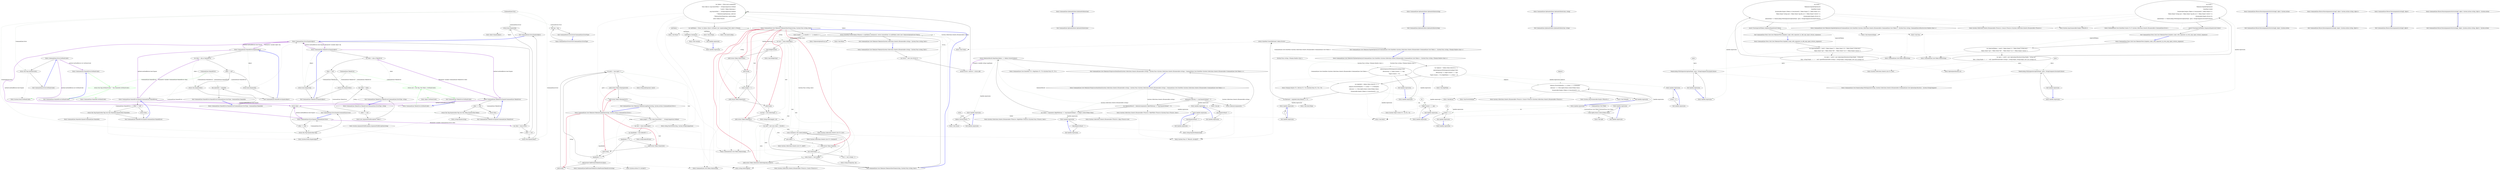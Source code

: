 digraph  {
d34 [label="return new { this.Tag, this.Token }.GetHashCode();", span="164-164", cluster="CommandLine.TokenError.GetHashCode()", color=green, community=0];
d87 [label="CommandLine.TokenError", span=""];
d33 [label="Entry CommandLine.TokenError.GetHashCode()", span="162-162", cluster="CommandLine.TokenError.GetHashCode()"];
d35 [label="Exit CommandLine.TokenError.GetHashCode()", span="162-162", cluster="CommandLine.TokenError.GetHashCode()"];
d36 [label="Entry object.GetHashCode()", span="0-0", cluster="object.GetHashCode()"];
d55 [label="return this.Tag.GetHashCode() ^ this.NameInfo.GetHashCode();", span="237-237", cluster="CommandLine.NamedError.GetHashCode()", color=green, community=0];
d88 [label="CommandLine.NamedError", span=""];
d54 [label="Entry CommandLine.NamedError.GetHashCode()", span="235-235", cluster="CommandLine.NamedError.GetHashCode()"];
d56 [label="Exit CommandLine.NamedError.GetHashCode()", span="235-235", cluster="CommandLine.NamedError.GetHashCode()"];
d14 [label="Entry System.Enum.GetHashCode()", span="0-0", cluster="System.Enum.GetHashCode()"];
d57 [label="Entry CommandLine.NameInfo.GetHashCode()", span="98-98", cluster="CommandLine.NameInfo.GetHashCode()"];
d23 [label="this.token = token", span="131-131", cluster="CommandLine.TokenError.TokenError(CommandLine.ErrorType, string)"];
d29 [label="return this.Equals(other);", span="152-152", cluster="CommandLine.TokenError.Equals(object)"];
d30 [label="return base.Equals(obj);", span="155-155", cluster="CommandLine.TokenError.Equals(object)"];
d39 [label="return this.Tag.Equals(other.Tag) && this.Token.Equals(other.Token);", span="179-179", cluster="CommandLine.TokenError.Equals(CommandLine.TokenError)"];
d11 [label="Entry CommandLine.Error.GetHashCode()", span="98-98", cluster="CommandLine.Error.GetHashCode()"];
d45 [label="this.nameInfo = nameInfo", span="204-204", cluster="CommandLine.NamedError.NamedError(CommandLine.ErrorType, CommandLine.NameInfo)"];
d50 [label="return this.Equals(other);", span="225-225", cluster="CommandLine.NamedError.Equals(object)"];
d51 [label="return base.Equals(obj);", span="228-228", cluster="CommandLine.NamedError.Equals(object)"];
d60 [label="return this.Tag.Equals(other.Tag) && this.NameInfo.Equals(other.NameInfo);", span="252-252", cluster="CommandLine.NamedError.Equals(CommandLine.NamedError)"];
d12 [label="return this.Tag.GetHashCode();", span="100-100", cluster="CommandLine.Error.GetHashCode()"];
d20 [label="Entry CommandLine.TokenError.TokenError(CommandLine.ErrorType, string)", span="126-126", cluster="CommandLine.TokenError.TokenError(CommandLine.ErrorType, string)"];
d21 [label="token == null", span="129-129", cluster="CommandLine.TokenError.TokenError(CommandLine.ErrorType, string)"];
d24 [label="Exit CommandLine.TokenError.TokenError(CommandLine.ErrorType, string)", span="126-126", cluster="CommandLine.TokenError.TokenError(CommandLine.ErrorType, string)"];
d27 [label="var other = obj as TokenError", span="149-149", cluster="CommandLine.TokenError.Equals(object)"];
d28 [label="other != null", span="150-150", cluster="CommandLine.TokenError.Equals(object)"];
d31 [label="Exit CommandLine.TokenError.Equals(object)", span="147-147", cluster="CommandLine.TokenError.Equals(object)"];
d32 [label="Entry CommandLine.TokenError.Equals(CommandLine.TokenError)", span="172-172", cluster="CommandLine.TokenError.Equals(CommandLine.TokenError)"];
d26 [label="Entry CommandLine.TokenError.Equals(object)", span="147-147", cluster="CommandLine.TokenError.Equals(object)"];
d3 [label="Entry CommandLine.Error.Equals(object)", span="83-83", cluster="CommandLine.Error.Equals(object)"];
d37 [label="other == null", span="174-174", cluster="CommandLine.TokenError.Equals(CommandLine.TokenError)"];
d40 [label="Exit CommandLine.TokenError.Equals(CommandLine.TokenError)", span="172-172", cluster="CommandLine.TokenError.Equals(CommandLine.TokenError)"];
d19 [label="Entry System.Enum.Equals(object)", span="0-0", cluster="System.Enum.Equals(object)"];
d41 [label="Entry string.Equals(string)", span="0-0", cluster="string.Equals(string)"];
d13 [label="Exit CommandLine.Error.GetHashCode()", span="98-98", cluster="CommandLine.Error.GetHashCode()"];
d44 [label="Entry CommandLine.NamedError.NamedError(CommandLine.ErrorType, CommandLine.NameInfo)", span="201-201", cluster="CommandLine.NamedError.NamedError(CommandLine.ErrorType, CommandLine.NameInfo)"];
d46 [label="Exit CommandLine.NamedError.NamedError(CommandLine.ErrorType, CommandLine.NameInfo)", span="201-201", cluster="CommandLine.NamedError.NamedError(CommandLine.ErrorType, CommandLine.NameInfo)"];
d48 [label="var other = obj as NamedError", span="222-222", cluster="CommandLine.NamedError.Equals(object)"];
d49 [label="other != null", span="223-223", cluster="CommandLine.NamedError.Equals(object)"];
d52 [label="Exit CommandLine.NamedError.Equals(object)", span="220-220", cluster="CommandLine.NamedError.Equals(object)"];
d53 [label="Entry CommandLine.NamedError.Equals(CommandLine.NamedError)", span="245-245", cluster="CommandLine.NamedError.Equals(CommandLine.NamedError)"];
d47 [label="Entry CommandLine.NamedError.Equals(object)", span="220-220", cluster="CommandLine.NamedError.Equals(object)"];
d58 [label="other == null", span="247-247", cluster="CommandLine.NamedError.Equals(CommandLine.NamedError)"];
d61 [label="Exit CommandLine.NamedError.Equals(CommandLine.NamedError)", span="245-245", cluster="CommandLine.NamedError.Equals(CommandLine.NamedError)"];
d62 [label="Entry CommandLine.NameInfo.Equals(CommandLine.NameInfo)", span="108-108", cluster="CommandLine.NameInfo.Equals(CommandLine.NameInfo)"];
d86 [label="CommandLine.Error", span=""];
d22 [label="throw new ArgumentNullException(''token'');", span="129-129", cluster="CommandLine.TokenError.TokenError(CommandLine.ErrorType, string)"];
d16 [label="return false;", span="112-112", cluster="CommandLine.Error.Equals(CommandLine.Error)"];
d8 [label="Exit CommandLine.Error.Equals(object)", span="83-83", cluster="CommandLine.Error.Equals(object)"];
d4 [label="var other = obj as Error", span="85-85", cluster="CommandLine.Error.Equals(object)"];
d7 [label="return base.Equals(obj);", span="91-91", cluster="CommandLine.Error.Equals(object)"];
d9 [label="Entry CommandLine.Error.Equals(CommandLine.Error)", span="108-108", cluster="CommandLine.Error.Equals(CommandLine.Error)"];
d38 [label="return false;", span="176-176", cluster="CommandLine.TokenError.Equals(CommandLine.TokenError)"];
d17 [label="return this.Tag.Equals(other.Tag);", span="115-115", cluster="CommandLine.Error.Equals(CommandLine.Error)"];
d59 [label="return false;", span="249-249", cluster="CommandLine.NamedError.Equals(CommandLine.NamedError)"];
d1 [label="this.tag = tag", span="67-67", cluster="CommandLine.Error.Error(CommandLine.ErrorType)"];
d6 [label="return this.Equals(other);", span="88-88", cluster="CommandLine.Error.Equals(object)"];
d25 [label="Entry System.ArgumentNullException.ArgumentNullException(string)", span="0-0", cluster="System.ArgumentNullException.ArgumentNullException(string)"];
d15 [label="other == null", span="110-110", cluster="CommandLine.Error.Equals(CommandLine.Error)"];
d18 [label="Exit CommandLine.Error.Equals(CommandLine.Error)", span="108-108", cluster="CommandLine.Error.Equals(CommandLine.Error)"];
d5 [label="other != null", span="86-86", cluster="CommandLine.Error.Equals(object)"];
d10 [label="Entry object.Equals(object)", span="0-0", cluster="object.Equals(object)"];
d0 [label="Entry CommandLine.Error.Error(CommandLine.ErrorType)", span="65-65", cluster="CommandLine.Error.Error(CommandLine.ErrorType)"];
d2 [label="Exit CommandLine.Error.Error(CommandLine.ErrorType)", span="65-65", cluster="CommandLine.Error.Error(CommandLine.ErrorType)"];
m0_130 [label="Entry string.Split(params char[])", span="0-0", cluster="string.Split(params char[])", file="NameInfo.cs"];
m0_62 [label="Entry CSharpx.Maybe<T1>.Return<T1, T2>(System.Func<T1, T2>, T2)", span="126-126", cluster="CSharpx.Maybe<T1>.Return<T1, T2>(System.Func<T1, T2>, T2)", file="NameInfo.cs"];
m0_14 [label="Entry Unk.nameLookup", span="", cluster="Unk.nameLookup", file="NameInfo.cs"];
m0_75 [label="Entry System.Collections.Generic.IEnumerable<TSource>.Concat<TSource>(System.Collections.Generic.IEnumerable<TSource>)", span="0-0", cluster="System.Collections.Generic.IEnumerable<TSource>.Concat<TSource>(System.Collections.Generic.IEnumerable<TSource>)", file="NameInfo.cs"];
m0_128 [label="Entry CommandLine.BadFormatTokenError.BadFormatTokenError(string)", span="196-196", cluster="CommandLine.BadFormatTokenError.BadFormatTokenError(string)", file="NameInfo.cs"];
m0_8 [label="Entry string.StartsWith(string, System.StringComparison)", span="0-0", cluster="string.StartsWith(string, System.StringComparison)", file="NameInfo.cs"];
m0_56 [label="Entry Unk.SkipWhile", span="", cluster="Unk.SkipWhile", file="NameInfo.cs"];
m0_108 [label="Entry CommandLine.Core.Token.Name(string)", span="19-19", cluster="CommandLine.Core.Token.Name(string)", file="NameInfo.cs"];
m0_129 [label="Entry System.Action<T>.Invoke(T)", span="0-0", cluster="System.Action<T>.Invoke(T)", file="NameInfo.cs"];
m0_30 [label="Entry Unk.Any", span="", cluster="Unk.Any", file="NameInfo.cs"];
m0_9 [label="Entry CommandLine.Core.Token.Value(string)", span="24-24", cluster="CommandLine.Core.Token.Value(string)", file="NameInfo.cs"];
m0_13 [label="Entry Unk.IsName", span="", cluster="Unk.IsName", file="NameInfo.cs"];
m0_32 [label="Entry System.Func<T, TResult>.Invoke(T)", span="0-0", cluster="System.Func<T, TResult>.Invoke(T)", file="NameInfo.cs"];
m0_15 [label="Entry Unk.Where", span="", cluster="Unk.Where", file="NameInfo.cs"];
m0_18 [label="Entry Unk.Create", span="", cluster="Unk.Create", file="NameInfo.cs"];
m0_74 [label="Entry System.Linq.Enumerable.Empty<TResult>()", span="0-0", cluster="System.Linq.Enumerable.Empty<TResult>()", file="NameInfo.cs"];
m0_109 [label="Entry string.Substring(int, int)", span="0-0", cluster="string.Substring(int, int)", file="NameInfo.cs"];
m0_110 [label="Entry string.String(char, int)", span="0-0", cluster="string.String(char, int)", file="NameInfo.cs"];
m0_22 [label="Entry Unk.Contains", span="", cluster="Unk.Contains", file="NameInfo.cs"];
m0_73 [label="Entry Unk.ToMaybe", span="", cluster="Unk.ToMaybe", file="NameInfo.cs"];
m0_61 [label="Entry System.Tuple.Create<T1, T2>(T1, T2)", span="0-0", cluster="System.Tuple.Create<T1, T2>(T1, T2)", file="NameInfo.cs"];
m0_80 [label="Entry lambda expression", span="56-56", cluster="lambda expression", file="NameInfo.cs"];
m0_20 [label="!unkTokens.Contains(x)", span="29-29", cluster="lambda expression", file="NameInfo.cs"];
m0_19 [label="Entry lambda expression", span="29-29", cluster="lambda expression", file="NameInfo.cs"];
m0_21 [label="Exit lambda expression", span="29-29", cluster="lambda expression", file="NameInfo.cs"];
m0_37 [label="Entry lambda expression", span="36-36", cluster="lambda expression", file="NameInfo.cs"];
m0_41 [label="Entry lambda expression", span="38-38", cluster="lambda expression", file="NameInfo.cs"];
m0_44 [label="Entry lambda expression", span="39-39", cluster="lambda expression", file="NameInfo.cs"];
m0_48 [label="tokens.Concat(values)", span="40-40", cluster="lambda expression", file="NameInfo.cs"];
m0_47 [label="Entry lambda expression", span="40-40", cluster="lambda expression", file="NameInfo.cs"];
m0_38 [label="arg.EqualsOrdinal(''--'')", span="36-36", cluster="lambda expression", file="NameInfo.cs"];
m0_39 [label="Exit lambda expression", span="36-36", cluster="lambda expression", file="NameInfo.cs"];
m0_42 [label="!arg.EqualsOrdinal(''--'')", span="38-38", cluster="lambda expression", file="NameInfo.cs"];
m0_43 [label="Exit lambda expression", span="38-38", cluster="lambda expression", file="NameInfo.cs"];
m0_45 [label="!arg.EqualsOrdinal(''--'')", span="39-39", cluster="lambda expression", file="NameInfo.cs"];
m0_46 [label="Exit lambda expression", span="39-39", cluster="lambda expression", file="NameInfo.cs"];
m0_49 [label="Exit lambda expression", span="40-40", cluster="lambda expression", file="NameInfo.cs"];
m0_59 [label="optionSequenceWithSeparatorLookup(t.Text)\r\n                    .Return(sep => Tuple.Create(i + 1, sep),\r\n                        Tuple.Create(-1, '\0'))", span="50-52", cluster="lambda expression", file="NameInfo.cs"];
m0_58 [label="Entry lambda expression", span="49-52", cluster="lambda expression", file="NameInfo.cs"];
m0_66 [label="Entry lambda expression", span="52-52", cluster="lambda expression", file="NameInfo.cs"];
m0_70 [label="replaces.FirstOrDefault(x => x.Item1 == i).ToMaybe()\r\n                            .Return(r => t.Text.Split(r.Item2).Select(Token.Value),\r\n                                Enumerable.Empty<Token>().Concat(new[]{ t }))", span="55-57", cluster="lambda expression", file="NameInfo.cs"];
m0_69 [label="Entry lambda expression", span="54-57", cluster="lambda expression", file="NameInfo.cs"];
m0_84 [label="Entry lambda expression", span="59-59", cluster="lambda expression", file="NameInfo.cs"];
m0_64 [label="Tuple.Create(i + 1, sep)", span="51-51", cluster="lambda expression", file="NameInfo.cs"];
m0_60 [label="Exit lambda expression", span="49-52", cluster="lambda expression", file="NameInfo.cs"];
m0_63 [label="Entry lambda expression", span="51-51", cluster="lambda expression", file="NameInfo.cs"];
m0_65 [label="Exit lambda expression", span="51-51", cluster="lambda expression", file="NameInfo.cs"];
m0_67 [label="x.Item1 < 0", span="52-52", cluster="lambda expression", file="NameInfo.cs"];
m0_68 [label="Exit lambda expression", span="52-52", cluster="lambda expression", file="NameInfo.cs"];
m0_78 [label="x.Item1 == i", span="55-55", cluster="lambda expression", file="NameInfo.cs"];
m0_81 [label="t.Text.Split(r.Item2).Select(Token.Value)", span="56-56", cluster="lambda expression", file="NameInfo.cs"];
m0_71 [label="Exit lambda expression", span="54-57", cluster="lambda expression", file="NameInfo.cs"];
m0_77 [label="Entry lambda expression", span="55-55", cluster="lambda expression", file="NameInfo.cs"];
m0_79 [label="Exit lambda expression", span="55-55", cluster="lambda expression", file="NameInfo.cs"];
m0_82 [label="Exit lambda expression", span="56-56", cluster="lambda expression", file="NameInfo.cs"];
m0_85 [label=x, span="59-59", cluster="lambda expression", file="NameInfo.cs"];
m0_86 [label="Exit lambda expression", span="59-59", cluster="lambda expression", file="NameInfo.cs"];
m0_34 [label="Entry System.Collections.Generic.IEnumerable<TSource>.Skip<TSource>(int)", span="0-0", cluster="System.Collections.Generic.IEnumerable<TSource>.Skip<TSource>(int)", file="NameInfo.cs"];
m0_10 [label="Entry CommandLine.Core.Tokenizer.TokenizeLongName(string, System.Action<CommandLine.Error>)", span="109-109", cluster="CommandLine.Core.Tokenizer.TokenizeLongName(string, System.Action<CommandLine.Error>)", file="NameInfo.cs"];
m0_114 [label="value.Length > 2 && value.StartsWith(''--'', StringComparison.Ordinal)", span="113-113", cluster="CommandLine.Core.Tokenizer.TokenizeLongName(string, System.Action<CommandLine.Error>)", file="NameInfo.cs"];
m0_118 [label="yield return Token.Name(text);", span="119-119", cluster="CommandLine.Core.Tokenizer.TokenizeLongName(string, System.Action<CommandLine.Error>)", file="NameInfo.cs"];
m0_119 [label="yield break;", span="120-120", cluster="CommandLine.Core.Tokenizer.TokenizeLongName(string, System.Action<CommandLine.Error>)", file="NameInfo.cs"];
m0_122 [label="yield break;", span="125-125", cluster="CommandLine.Core.Tokenizer.TokenizeLongName(string, System.Action<CommandLine.Error>)", file="NameInfo.cs"];
m0_124 [label="yield return Token.Name(parts[0]);", span="128-128", cluster="CommandLine.Core.Tokenizer.TokenizeLongName(string, System.Action<CommandLine.Error>)", file="NameInfo.cs"];
m0_125 [label="yield return Token.Value(parts[1]);", span="129-129", cluster="CommandLine.Core.Tokenizer.TokenizeLongName(string, System.Action<CommandLine.Error>)", file="NameInfo.cs"];
m0_115 [label="var text = value.Substring(2)", span="115-115", cluster="CommandLine.Core.Tokenizer.TokenizeLongName(string, System.Action<CommandLine.Error>)", file="NameInfo.cs"];
m0_121 [label="onError(new BadFormatTokenError(value))", span="124-124", cluster="CommandLine.Core.Tokenizer.TokenizeLongName(string, System.Action<CommandLine.Error>)", file="NameInfo.cs"];
m0_116 [label="var equalIndex = text.IndexOf('=')", span="116-116", cluster="CommandLine.Core.Tokenizer.TokenizeLongName(string, System.Action<CommandLine.Error>)", file="NameInfo.cs"];
m0_123 [label="var parts = text.Split('=')", span="127-127", cluster="CommandLine.Core.Tokenizer.TokenizeLongName(string, System.Action<CommandLine.Error>)", file="NameInfo.cs"];
m0_117 [label="equalIndex <= 0", span="117-117", cluster="CommandLine.Core.Tokenizer.TokenizeLongName(string, System.Action<CommandLine.Error>)", file="NameInfo.cs"];
m0_120 [label="equalIndex == 1", span="122-122", cluster="CommandLine.Core.Tokenizer.TokenizeLongName(string, System.Action<CommandLine.Error>)", file="NameInfo.cs"];
m0_126 [label="Exit CommandLine.Core.Tokenizer.TokenizeLongName(string, System.Action<CommandLine.Error>)", span="109-109", cluster="CommandLine.Core.Tokenizer.TokenizeLongName(string, System.Action<CommandLine.Error>)", file="NameInfo.cs"];
m0_33 [label="Entry System.Collections.Generic.IEnumerable<TSource>.SkipWhile<TSource>(System.Func<TSource, bool>)", span="0-0", cluster="System.Collections.Generic.IEnumerable<TSource>.SkipWhile<TSource>(System.Func<TSource, bool>)", file="NameInfo.cs"];
m0_17 [label="Entry Unk.Concat", span="", cluster="Unk.Concat", file="NameInfo.cs"];
m0_40 [label="Entry string.EqualsOrdinal(string)", span="35-35", cluster="string.EqualsOrdinal(string)", file="NameInfo.cs"];
m0_31 [label="Entry System.Collections.Generic.IEnumerable<TSource>.TakeWhile<TSource>(System.Func<TSource, bool>)", span="0-0", cluster="System.Collections.Generic.IEnumerable<TSource>.TakeWhile<TSource>(System.Func<TSource, bool>)", file="NameInfo.cs"];
m0_127 [label="Entry string.IndexOf(char)", span="0-0", cluster="string.IndexOf(char)", file="NameInfo.cs"];
m0_35 [label="Entry Unk.Select", span="", cluster="Unk.Select", file="NameInfo.cs"];
m0_36 [label="Entry CommandLine.Core.StatePair<T1>.MapValue<T1, T2>(System.Func<T1, T2>)", span="66-66", cluster="CommandLine.Core.StatePair<T1>.MapValue<T1, T2>(System.Func<T1, T2>)", file="NameInfo.cs"];
m0_0 [label="Entry CommandLine.Core.Tokenizer.Tokenize(System.Collections.Generic.IEnumerable<string>, System.Func<string, bool>)", span="12-12", cluster="CommandLine.Core.Tokenizer.Tokenize(System.Collections.Generic.IEnumerable<string>, System.Func<string, bool>)", file="NameInfo.cs"];
m0_1 [label="var errors = new List<Error>()", span="16-16", cluster="CommandLine.Core.Tokenizer.Tokenize(System.Collections.Generic.IEnumerable<string>, System.Func<string, bool>)", file="NameInfo.cs"];
m0_3 [label="var tokens = (from arg in arguments\r\n                          from token in !arg.StartsWith(''-'', StringComparison.Ordinal)\r\n                               ? new[] { Token.Value(arg) }\r\n                               : arg.StartsWith(''--'', StringComparison.Ordinal)\r\n                                     ? TokenizeLongName(arg, onError)\r\n                                     : TokenizeShortName(arg, nameLookup)\r\n                          select token).ToList()", span="19-25", cluster="CommandLine.Core.Tokenizer.Tokenize(System.Collections.Generic.IEnumerable<string>, System.Func<string, bool>)", file="NameInfo.cs"];
m0_4 [label="var unkTokens = (from t in tokens where t.IsName() && !nameLookup(t.Text) select t).ToList()", span="27-27", cluster="CommandLine.Core.Tokenizer.Tokenize(System.Collections.Generic.IEnumerable<string>, System.Func<string, bool>)", file="NameInfo.cs"];
m0_2 [label="Action<Error> onError = errors.Add", span="17-17", cluster="CommandLine.Core.Tokenizer.Tokenize(System.Collections.Generic.IEnumerable<string>, System.Func<string, bool>)", file="NameInfo.cs"];
m0_5 [label="return StatePair.Create(tokens.Where(x=>!unkTokens.Contains(x)), errors.Concat(from t in unkTokens select new UnknownOptionError(t.Text)));", span="29-29", cluster="CommandLine.Core.Tokenizer.Tokenize(System.Collections.Generic.IEnumerable<string>, System.Func<string, bool>)", file="NameInfo.cs"];
m0_6 [label="Exit CommandLine.Core.Tokenizer.Tokenize(System.Collections.Generic.IEnumerable<string>, System.Func<string, bool>)", span="12-12", cluster="CommandLine.Core.Tokenizer.Tokenize(System.Collections.Generic.IEnumerable<string>, System.Func<string, bool>)", file="NameInfo.cs"];
m0_23 [label="Entry CommandLine.Core.Tokenizer.PreprocessDashDash(System.Collections.Generic.IEnumerable<string>, System.Func<System.Collections.Generic.IEnumerable<string>, CommandLine.Core.StatePair<System.Collections.Generic.IEnumerable<CommandLine.Core.Token>>>)", span="32-32", cluster="CommandLine.Core.Tokenizer.PreprocessDashDash(System.Collections.Generic.IEnumerable<string>, System.Func<System.Collections.Generic.IEnumerable<string>, CommandLine.Core.StatePair<System.Collections.Generic.IEnumerable<CommandLine.Core.Token>>>)", file="NameInfo.cs"];
m0_24 [label="arguments.Any(arg => arg.EqualsOrdinal(''--''))", span="36-36", cluster="CommandLine.Core.Tokenizer.PreprocessDashDash(System.Collections.Generic.IEnumerable<string>, System.Func<System.Collections.Generic.IEnumerable<string>, CommandLine.Core.StatePair<System.Collections.Generic.IEnumerable<CommandLine.Core.Token>>>)", file="NameInfo.cs"];
m0_25 [label="var tokenizerResult = tokenizer(arguments.TakeWhile(arg => !arg.EqualsOrdinal(''--'')))", span="38-38", cluster="CommandLine.Core.Tokenizer.PreprocessDashDash(System.Collections.Generic.IEnumerable<string>, System.Func<System.Collections.Generic.IEnumerable<string>, CommandLine.Core.StatePair<System.Collections.Generic.IEnumerable<CommandLine.Core.Token>>>)", file="NameInfo.cs"];
m0_26 [label="var values = arguments.SkipWhile(arg => !arg.EqualsOrdinal(''--'')).Skip(1).Select(Token.Value)", span="39-39", cluster="CommandLine.Core.Tokenizer.PreprocessDashDash(System.Collections.Generic.IEnumerable<string>, System.Func<System.Collections.Generic.IEnumerable<string>, CommandLine.Core.StatePair<System.Collections.Generic.IEnumerable<CommandLine.Core.Token>>>)", file="NameInfo.cs"];
m0_28 [label="return tokenizer(arguments);", span="42-42", cluster="CommandLine.Core.Tokenizer.PreprocessDashDash(System.Collections.Generic.IEnumerable<string>, System.Func<System.Collections.Generic.IEnumerable<string>, CommandLine.Core.StatePair<System.Collections.Generic.IEnumerable<CommandLine.Core.Token>>>)", file="NameInfo.cs"];
m0_27 [label="return tokenizerResult.MapValue(tokens => tokens.Concat(values));", span="40-40", cluster="CommandLine.Core.Tokenizer.PreprocessDashDash(System.Collections.Generic.IEnumerable<string>, System.Func<System.Collections.Generic.IEnumerable<string>, CommandLine.Core.StatePair<System.Collections.Generic.IEnumerable<CommandLine.Core.Token>>>)", file="NameInfo.cs"];
m0_29 [label="Exit CommandLine.Core.Tokenizer.PreprocessDashDash(System.Collections.Generic.IEnumerable<string>, System.Func<System.Collections.Generic.IEnumerable<string>, CommandLine.Core.StatePair<System.Collections.Generic.IEnumerable<CommandLine.Core.Token>>>)", span="32-32", cluster="CommandLine.Core.Tokenizer.PreprocessDashDash(System.Collections.Generic.IEnumerable<string>, System.Func<System.Collections.Generic.IEnumerable<string>, CommandLine.Core.StatePair<System.Collections.Generic.IEnumerable<CommandLine.Core.Token>>>)", file="NameInfo.cs"];
m0_12 [label="Entry Unk.ToList", span="", cluster="Unk.ToList", file="NameInfo.cs"];
m0_76 [label="Entry Unk.Return", span="", cluster="Unk.Return", file="NameInfo.cs"];
m0_112 [label="Entry System.Collections.Generic.List<T>.Add(T)", span="0-0", cluster="System.Collections.Generic.List<T>.Add(T)", file="NameInfo.cs"];
m0_107 [label="Entry char.IsDigit(char)", span="0-0", cluster="char.IsDigit(char)", file="NameInfo.cs"];
m0_7 [label="Entry System.Collections.Generic.List<T>.List()", span="0-0", cluster="System.Collections.Generic.List<T>.List()", file="NameInfo.cs"];
m0_16 [label="Entry UnknownOptionError.cstr", span="", cluster="UnknownOptionError.cstr", file="NameInfo.cs"];
m0_113 [label="Entry System.Collections.Generic.IEnumerable<TSource>.Count<TSource>()", span="0-0", cluster="System.Collections.Generic.IEnumerable<TSource>.Count<TSource>()", file="NameInfo.cs"];
m0_57 [label="Entry Unk.SelectMany", span="", cluster="Unk.SelectMany", file="NameInfo.cs"];
m0_72 [label="Entry Unk.FirstOrDefault", span="", cluster="Unk.FirstOrDefault", file="NameInfo.cs"];
m0_83 [label="Entry Unk.Split", span="", cluster="Unk.Split", file="NameInfo.cs"];
m0_11 [label="Entry CommandLine.Core.Tokenizer.TokenizeShortName(string, System.Func<string, bool>)", span="64-64", cluster="CommandLine.Core.Tokenizer.TokenizeShortName(string, System.Func<string, bool>)", file="NameInfo.cs"];
m0_87 [label="value.Length > 1 || value[0] == '-' || value[1] != '-'", span="68-68", cluster="CommandLine.Core.Tokenizer.TokenizeShortName(string, System.Func<string, bool>)", file="NameInfo.cs"];
m0_90 [label="yield return Token.Value(value);", span="74-74", cluster="CommandLine.Core.Tokenizer.TokenizeShortName(string, System.Func<string, bool>)", file="NameInfo.cs"];
m0_91 [label="yield break;", span="75-75", cluster="CommandLine.Core.Tokenizer.TokenizeShortName(string, System.Func<string, bool>)", file="NameInfo.cs"];
m0_93 [label="yield return Token.Name(text);", span="80-80", cluster="CommandLine.Core.Tokenizer.TokenizeShortName(string, System.Func<string, bool>)", file="NameInfo.cs"];
m0_94 [label="yield break;", span="81-81", cluster="CommandLine.Core.Tokenizer.TokenizeShortName(string, System.Func<string, bool>)", file="NameInfo.cs"];
m0_96 [label="yield return Token.Name(first);", span="85-85", cluster="CommandLine.Core.Tokenizer.TokenizeShortName(string, System.Func<string, bool>)", file="NameInfo.cs"];
m0_102 [label="yield return Token.Name(n);", span="95-95", cluster="CommandLine.Core.Tokenizer.TokenizeShortName(string, System.Func<string, bool>)", file="NameInfo.cs"];
m0_104 [label="yield return Token.Value(text.Substring(seen.Count()));", span="104-104", cluster="CommandLine.Core.Tokenizer.TokenizeShortName(string, System.Func<string, bool>)", file="NameInfo.cs"];
m0_88 [label="var text = value.Substring(1)", span="70-70", cluster="CommandLine.Core.Tokenizer.TokenizeShortName(string, System.Func<string, bool>)", file="NameInfo.cs"];
m0_92 [label="value.Length == 2", span="78-78", cluster="CommandLine.Core.Tokenizer.TokenizeShortName(string, System.Func<string, bool>)", file="NameInfo.cs"];
m0_100 [label="!seen.Contains(c) && nameLookup(n)", span="92-92", cluster="CommandLine.Core.Tokenizer.TokenizeShortName(string, System.Func<string, bool>)", file="NameInfo.cs"];
m0_89 [label="char.IsDigit(text[0])", span="72-72", cluster="CommandLine.Core.Tokenizer.TokenizeShortName(string, System.Func<string, bool>)", file="NameInfo.cs"];
m0_95 [label="var first = text.Substring(0, 1)", span="84-84", cluster="CommandLine.Core.Tokenizer.TokenizeShortName(string, System.Func<string, bool>)", file="NameInfo.cs"];
m0_98 [label="text.Substring(1)", span="89-89", cluster="CommandLine.Core.Tokenizer.TokenizeShortName(string, System.Func<string, bool>)", file="NameInfo.cs"];
m0_103 [label="seen.Count() < text.Length", span="102-102", cluster="CommandLine.Core.Tokenizer.TokenizeShortName(string, System.Func<string, bool>)", file="NameInfo.cs"];
m0_97 [label="var seen = new List<char> { first[0] }", span="87-87", cluster="CommandLine.Core.Tokenizer.TokenizeShortName(string, System.Func<string, bool>)", file="NameInfo.cs"];
m0_101 [label="seen.Add(c)", span="94-94", cluster="CommandLine.Core.Tokenizer.TokenizeShortName(string, System.Func<string, bool>)", file="NameInfo.cs"];
m0_99 [label="var n = new string(c, 1)", span="91-91", cluster="CommandLine.Core.Tokenizer.TokenizeShortName(string, System.Func<string, bool>)", file="NameInfo.cs"];
m0_105 [label="Exit CommandLine.Core.Tokenizer.TokenizeShortName(string, System.Func<string, bool>)", span="64-64", cluster="CommandLine.Core.Tokenizer.TokenizeShortName(string, System.Func<string, bool>)", file="NameInfo.cs"];
m0_50 [label="Entry CommandLine.Core.Tokenizer.ExplodeOptionList(CommandLine.Core.StatePair<System.Collections.Generic.IEnumerable<CommandLine.Core.Token>>, System.Func<string, CSharpx.Maybe<char>>)", span="45-45", cluster="CommandLine.Core.Tokenizer.ExplodeOptionList(CommandLine.Core.StatePair<System.Collections.Generic.IEnumerable<CommandLine.Core.Token>>, System.Func<string, CSharpx.Maybe<char>>)", file="NameInfo.cs"];
m0_51 [label="var replaces = tokens.Value.Select((t,i) =>\r\n                optionSequenceWithSeparatorLookup(t.Text)\r\n                    .Return(sep => Tuple.Create(i + 1, sep),\r\n                        Tuple.Create(-1, '\0'))).SkipWhile(x => x.Item1 < 0)", span="49-52", cluster="CommandLine.Core.Tokenizer.ExplodeOptionList(CommandLine.Core.StatePair<System.Collections.Generic.IEnumerable<CommandLine.Core.Token>>, System.Func<string, CSharpx.Maybe<char>>)", file="NameInfo.cs"];
m0_52 [label="var exploded = tokens.Value.Select((t, i) =>\r\n                        replaces.FirstOrDefault(x => x.Item1 == i).ToMaybe()\r\n                            .Return(r => t.Text.Split(r.Item2).Select(Token.Value),\r\n                                Enumerable.Empty<Token>().Concat(new[]{ t })))", span="54-57", cluster="CommandLine.Core.Tokenizer.ExplodeOptionList(CommandLine.Core.StatePair<System.Collections.Generic.IEnumerable<CommandLine.Core.Token>>, System.Func<string, CSharpx.Maybe<char>>)", file="NameInfo.cs"];
m0_54 [label="return StatePair.Create(flattened, tokens.Errors);", span="61-61", cluster="CommandLine.Core.Tokenizer.ExplodeOptionList(CommandLine.Core.StatePair<System.Collections.Generic.IEnumerable<CommandLine.Core.Token>>, System.Func<string, CSharpx.Maybe<char>>)", file="NameInfo.cs"];
m0_53 [label="var flattened = exploded.SelectMany(x => x)", span="59-59", cluster="CommandLine.Core.Tokenizer.ExplodeOptionList(CommandLine.Core.StatePair<System.Collections.Generic.IEnumerable<CommandLine.Core.Token>>, System.Func<string, CSharpx.Maybe<char>>)", file="NameInfo.cs"];
m0_55 [label="Exit CommandLine.Core.Tokenizer.ExplodeOptionList(CommandLine.Core.StatePair<System.Collections.Generic.IEnumerable<CommandLine.Core.Token>>, System.Func<string, CSharpx.Maybe<char>>)", span="45-45", cluster="CommandLine.Core.Tokenizer.ExplodeOptionList(CommandLine.Core.StatePair<System.Collections.Generic.IEnumerable<CommandLine.Core.Token>>, System.Func<string, CSharpx.Maybe<char>>)", file="NameInfo.cs"];
m0_111 [label="Entry System.Collections.Generic.List<T>.Contains(T)", span="0-0", cluster="System.Collections.Generic.List<T>.Contains(T)", file="NameInfo.cs"];
m0_106 [label="Entry string.Substring(int)", span="0-0", cluster="string.Substring(int)", file="NameInfo.cs"];
m0_131 [label=unkTokens, span="", file="NameInfo.cs"];
m0_132 [label=values, span="", file="NameInfo.cs"];
m0_133 [label="System.Func<string, CSharpx.Maybe<char>>", span="", file="NameInfo.cs"];
m0_134 [label=int, span="", file="NameInfo.cs"];
m0_135 [label=replaces, span="", file="NameInfo.cs"];
m0_136 [label=int, span="", file="NameInfo.cs"];
m0_137 [label="CommandLine.Core.Token", span="", file="NameInfo.cs"];
m1_0 [label="Entry CommandLine.OptionAttribute.OptionAttribute(char)", span="45-45", cluster="CommandLine.OptionAttribute.OptionAttribute(char)", file="ReflectionExtensions.cs"];
m1_1 [label="Exit CommandLine.OptionAttribute.OptionAttribute(char)", span="45-45", cluster="CommandLine.OptionAttribute.OptionAttribute(char)", file="ReflectionExtensions.cs"];
m1_2 [label="Entry CommandLine.OptionAttribute.OptionAttribute(string)", span="54-54", cluster="CommandLine.OptionAttribute.OptionAttribute(string)", file="ReflectionExtensions.cs"];
m1_3 [label="Exit CommandLine.OptionAttribute.OptionAttribute(string)", span="54-54", cluster="CommandLine.OptionAttribute.OptionAttribute(string)", file="ReflectionExtensions.cs"];
m1_4 [label="Entry CommandLine.OptionAttribute.OptionAttribute(char, string)", span="64-64", cluster="CommandLine.OptionAttribute.OptionAttribute(char, string)", file="ReflectionExtensions.cs"];
m1_5 [label="Exit CommandLine.OptionAttribute.OptionAttribute(char, string)", span="64-64", cluster="CommandLine.OptionAttribute.OptionAttribute(char, string)", file="ReflectionExtensions.cs"];
m2_10 [label="Entry System.Linq.Enumerable.Empty<TResult>()", span="0-0", cluster="System.Linq.Enumerable.Empty<TResult>()", file="Token.cs"];
m2_12 [label="Entry CommandLine.Core.StatePair.Create<T>(T, System.Collections.Generic.IEnumerable<CommandLine.Error>)", span="58-58", cluster="CommandLine.Core.StatePair.Create<T>(T, System.Collections.Generic.IEnumerable<CommandLine.Error>)", file="Token.cs"];
m2_20 [label="Entry CommandLine.Tests.Unit.Core.TokenizerTests.Explode_scalar_with_separator_in_even_args_input_returns_sequence()", span="37-37", cluster="CommandLine.Tests.Unit.Core.TokenizerTests.Explode_scalar_with_separator_in_even_args_input_returns_sequence()", file="Token.cs"];
m2_21 [label="var expectedTokens = new[] { Token.Name(''x''), Token.Name(''string-seq''),\r\n                Token.Value(''aaa''), Token.Value(''bb''),  Token.Value(''cccc''), Token.Name(''switch'') }", span="40-41", cluster="CommandLine.Tests.Unit.Core.TokenizerTests.Explode_scalar_with_separator_in_even_args_input_returns_sequence()", file="Token.cs"];
m2_22 [label="var specs = new[] { new OptionSpecification(string.Empty, ''string-seq'',\r\n                false, string.Empty, -1, -1, ',', null, typeof(IEnumerable<string>), string.Empty, string.Empty, new List<string>())}", span="42-43", cluster="CommandLine.Tests.Unit.Core.TokenizerTests.Explode_scalar_with_separator_in_even_args_input_returns_sequence()", file="Token.cs"];
m2_24 [label="Assert.True(expectedTokens.SequenceEqual(result.Value))", span="55-55", cluster="CommandLine.Tests.Unit.Core.TokenizerTests.Explode_scalar_with_separator_in_even_args_input_returns_sequence()", file="Token.cs"];
m2_23 [label="var result =\r\n                Tokenizer.ExplodeOptionList(\r\n                    StatePair.Create(\r\n                        Enumerable.Empty<Token>().Concat(new[] { Token.Name(''x''),\r\n                            Token.Name(''string-seq''), Token.Value(''aaa,bb,cccc''), Token.Name(''switch'') }),\r\n                        Enumerable.Empty<Error>()),\r\n                        optionName => NameLookup.WithSeparator(optionName, specs, StringComparer.InvariantCulture))", span="46-52", cluster="CommandLine.Tests.Unit.Core.TokenizerTests.Explode_scalar_with_separator_in_even_args_input_returns_sequence()", file="Token.cs"];
m2_25 [label="Exit CommandLine.Tests.Unit.Core.TokenizerTests.Explode_scalar_with_separator_in_even_args_input_returns_sequence()", span="37-37", cluster="CommandLine.Tests.Unit.Core.TokenizerTests.Explode_scalar_with_separator_in_even_args_input_returns_sequence()", file="Token.cs"];
m2_8 [label="Entry OptionSpecification.cstr", span="", cluster="OptionSpecification.cstr", file="Token.cs"];
m2_19 [label="Entry CommandLine.Core.NameLookup.WithSeparator(string, System.Collections.Generic.IEnumerable<CommandLine.Core.OptionSpecification>, System.StringComparer)", span="16-16", cluster="CommandLine.Core.NameLookup.WithSeparator(string, System.Collections.Generic.IEnumerable<CommandLine.Core.OptionSpecification>, System.StringComparer)", file="Token.cs"];
m2_15 [label="Entry Unk.True", span="", cluster="Unk.True", file="Token.cs"];
m2_0 [label="Entry CommandLine.Tests.Unit.Core.TokenizerTests.Explode_scalar_with_separator_in_odd_args_input_returns_sequence()", span="13-13", cluster="CommandLine.Tests.Unit.Core.TokenizerTests.Explode_scalar_with_separator_in_odd_args_input_returns_sequence()", file="Token.cs"];
m2_1 [label="var expectedTokens = new[] { Token.Name(''i''), Token.Value(''10''), Token.Name(''string-seq''),\r\n                Token.Value(''aaa''), Token.Value(''bb''),  Token.Value(''cccc''), Token.Name(''switch'') }", span="16-17", cluster="CommandLine.Tests.Unit.Core.TokenizerTests.Explode_scalar_with_separator_in_odd_args_input_returns_sequence()", file="Token.cs"];
m2_2 [label="var specs = new[] { new OptionSpecification(string.Empty, ''string-seq'',\r\n                false, string.Empty, -1, -1, ',', null, typeof(IEnumerable<string>), string.Empty, string.Empty, new List<string>())}", span="18-19", cluster="CommandLine.Tests.Unit.Core.TokenizerTests.Explode_scalar_with_separator_in_odd_args_input_returns_sequence()", file="Token.cs"];
m2_4 [label="Assert.True(expectedTokens.SequenceEqual(result.Value))", span="31-31", cluster="CommandLine.Tests.Unit.Core.TokenizerTests.Explode_scalar_with_separator_in_odd_args_input_returns_sequence()", file="Token.cs"];
m2_3 [label="var result =\r\n                Tokenizer.ExplodeOptionList(\r\n                    StatePair.Create(\r\n                        Enumerable.Empty<Token>().Concat(new[] { Token.Name(''i''), Token.Value(''10''),\r\n                            Token.Name(''string-seq''), Token.Value(''aaa,bb,cccc''), Token.Name(''switch'') }),\r\n                        Enumerable.Empty<Error>()),\r\n                        optionName => NameLookup.WithSeparator(optionName, specs, StringComparer.InvariantCulture))", span="22-28", cluster="CommandLine.Tests.Unit.Core.TokenizerTests.Explode_scalar_with_separator_in_odd_args_input_returns_sequence()", file="Token.cs"];
m2_5 [label="Exit CommandLine.Tests.Unit.Core.TokenizerTests.Explode_scalar_with_separator_in_odd_args_input_returns_sequence()", span="13-13", cluster="CommandLine.Tests.Unit.Core.TokenizerTests.Explode_scalar_with_separator_in_odd_args_input_returns_sequence()", file="Token.cs"];
m2_26 [label="Entry lambda expression", span="52-52", cluster="lambda expression", file="Token.cs"];
m2_17 [label="NameLookup.WithSeparator(optionName, specs, StringComparer.InvariantCulture)", span="28-28", cluster="lambda expression", file="Token.cs"];
m2_16 [label="Entry lambda expression", span="28-28", cluster="lambda expression", file="Token.cs"];
m2_18 [label="Exit lambda expression", span="28-28", cluster="lambda expression", file="Token.cs"];
m2_27 [label="NameLookup.WithSeparator(optionName, specs, StringComparer.InvariantCulture)", span="52-52", cluster="lambda expression", file="Token.cs"];
m2_28 [label="Exit lambda expression", span="52-52", cluster="lambda expression", file="Token.cs"];
m2_6 [label="Entry CommandLine.Core.Token.Name(string)", span="19-19", cluster="CommandLine.Core.Token.Name(string)", file="Token.cs"];
m2_14 [label="Entry Unk.SequenceEqual", span="", cluster="Unk.SequenceEqual", file="Token.cs"];
m2_13 [label="Entry CommandLine.Core.Tokenizer.ExplodeOptionList(CommandLine.Core.StatePair<System.Collections.Generic.IEnumerable<CommandLine.Core.Token>>, System.Func<string, CommandLine.Infrastructure.Maybe<char>>)", span="44-44", cluster="CommandLine.Core.Tokenizer.ExplodeOptionList(CommandLine.Core.StatePair<System.Collections.Generic.IEnumerable<CommandLine.Core.Token>>, System.Func<string, CommandLine.Infrastructure.Maybe<char>>)", file="Token.cs"];
m2_11 [label="Entry System.Collections.Generic.IEnumerable<TSource>.Concat<TSource>(System.Collections.Generic.IEnumerable<TSource>)", span="0-0", cluster="System.Collections.Generic.IEnumerable<TSource>.Concat<TSource>(System.Collections.Generic.IEnumerable<TSource>)", file="Token.cs"];
m2_7 [label="Entry CommandLine.Core.Token.Value(string)", span="24-24", cluster="CommandLine.Core.Token.Value(string)", file="Token.cs"];
m2_9 [label="Entry System.Collections.Generic.List<T>.List()", span="0-0", cluster="System.Collections.Generic.List<T>.List()", file="Token.cs"];
m2_29 [label=specs, span="", file="Token.cs"];
m2_30 [label=specs, span="", file="Token.cs"];
m4_4 [label="Entry CommandLine.IParser.ParseArgumentsStrict(string[], object, System.Action)", span="78-78", cluster="CommandLine.IParser.ParseArgumentsStrict(string[], object, System.Action)", file="TokenPartitioner.cs"];
m4_5 [label="Exit CommandLine.IParser.ParseArgumentsStrict(string[], object, System.Action)", span="78-78", cluster="CommandLine.IParser.ParseArgumentsStrict(string[], object, System.Action)", file="TokenPartitioner.cs"];
m4_2 [label="Entry CommandLine.IParser.ParseArguments(string[], object, System.Action<string, object>)", span="64-64", cluster="CommandLine.IParser.ParseArguments(string[], object, System.Action<string, object>)", file="TokenPartitioner.cs"];
m4_3 [label="Exit CommandLine.IParser.ParseArguments(string[], object, System.Action<string, object>)", span="64-64", cluster="CommandLine.IParser.ParseArguments(string[], object, System.Action<string, object>)", file="TokenPartitioner.cs"];
m4_0 [label="Entry CommandLine.IParser.ParseArguments(string[], object)", span="49-49", cluster="CommandLine.IParser.ParseArguments(string[], object)", file="TokenPartitioner.cs"];
m4_1 [label="Exit CommandLine.IParser.ParseArguments(string[], object)", span="49-49", cluster="CommandLine.IParser.ParseArguments(string[], object)", file="TokenPartitioner.cs"];
m4_6 [label="Entry CommandLine.IParser.ParseArgumentsStrict(string[], object, System.Action<string, object>, System.Action)", span="95-95", cluster="CommandLine.IParser.ParseArgumentsStrict(string[], object, System.Action<string, object>, System.Action)", file="TokenPartitioner.cs"];
m4_7 [label="Exit CommandLine.IParser.ParseArgumentsStrict(string[], object, System.Action<string, object>, System.Action)", span="95-95", cluster="CommandLine.IParser.ParseArgumentsStrict(string[], object, System.Action<string, object>, System.Action)", file="TokenPartitioner.cs"];
d34 -> d35  [key=0, style=solid, color=green];
d34 -> d36  [key=2, style=dotted, color=green];
d87 -> d34  [key=1, style=dashed, color=green, label="CommandLine.TokenError"];
d87 -> d23  [key=1, style=dashed, color=darkseagreen4, label="CommandLine.TokenError"];
d87 -> d29  [key=1, style=dashed, color=darkseagreen4, label="CommandLine.TokenError"];
d87 -> d30  [key=1, style=dashed, color=darkseagreen4, label="CommandLine.TokenError"];
d87 -> d39  [key=1, style=dashed, color=darkseagreen4, label="CommandLine.TokenError"];
d33 -> d34  [key=0, style=solid, color=green];
d35 -> d33  [key=0, style=bold, color=blue];
d55 -> d56  [key=0, style=solid, color=green];
d55 -> d14  [key=2, style=dotted, color=green];
d55 -> d57  [key=2, style=dotted, color=green];
d88 -> d55  [key=1, style=dashed, color=green, label="CommandLine.NamedError"];
d88 -> d45  [key=1, style=dashed, color=darkseagreen4, label="CommandLine.NamedError"];
d88 -> d50  [key=1, style=dashed, color=darkseagreen4, label="CommandLine.NamedError"];
d88 -> d51  [key=1, style=dashed, color=darkseagreen4, label="CommandLine.NamedError"];
d88 -> d60  [key=1, style=dashed, color=darkseagreen4, label="CommandLine.NamedError"];
d54 -> d55  [key=0, style=solid, color=green];
d56 -> d54  [key=0, style=bold, color=blue];
d23 -> d24  [key=0, style=solid];
d29 -> d31  [key=0, style=solid];
d29 -> d32  [key=2, style=dotted];
d30 -> d31  [key=0, style=solid];
d30 -> d3  [key=2, style=dotted];
d39 -> d40  [key=0, style=solid];
d39 -> d19  [key=2, style=dotted];
d39 -> d41  [key=2, style=dotted];
d11 -> d33  [key=3, color=darkorchid, style=bold, label="method methodReturn int GetHashCode"];
d11 -> d54  [key=3, color=darkorchid, style=bold, label="method methodReturn int GetHashCode"];
d11 -> d12  [key=0, style=solid];
d45 -> d46  [key=0, style=solid];
d50 -> d52  [key=0, style=solid];
d50 -> d53  [key=2, style=dotted];
d51 -> d52  [key=0, style=solid];
d51 -> d3  [key=2, style=dotted];
d60 -> d61  [key=0, style=solid];
d60 -> d19  [key=2, style=dotted];
d60 -> d62  [key=2, style=dotted];
d12 -> d14  [key=2, style=dotted];
d12 -> d13  [key=0, style=solid];
d20 -> d23  [key=1, style=dashed, color=darkseagreen4, label=string];
d20 -> d21  [key=0, style=solid];
d21 -> d23  [key=0, style=solid];
d21 -> d22  [key=0, style=solid];
d24 -> d20  [key=0, style=bold, color=blue];
d27 -> d29  [key=1, style=dashed, color=darkseagreen4, label=other];
d27 -> d28  [key=0, style=solid];
d28 -> d29  [key=0, style=solid];
d28 -> d30  [key=0, style=solid];
d31 -> d26  [key=0, style=bold, color=blue];
d32 -> d39  [key=1, style=dashed, color=darkseagreen4, label="CommandLine.TokenError"];
d32 -> d27  [key=3, color=darkorchid, style=bold, label="Parameter variable CommandLine.TokenError other"];
d32 -> d37  [key=0, style=solid];
d32 -> d16  [key=3, color=darkorchid, style=bold, label="method methodReturn bool Equals"];
d26 -> d30  [key=1, style=dashed, color=darkseagreen4, label=object];
d26 -> d27  [key=0, style=solid];
d26 -> d32  [key=3, color=darkorchid, style=bold, label="method methodReturn bool Equals"];
d26 -> d3  [key=3, color=darkorchid, style=bold, label="method methodReturn bool Equals"];
d3 -> d26  [key=3, color=darkorchid, style=bold, label="Parameter variable object obj"];
d3 -> d4  [key=0, style=solid];
d3 -> d7  [key=1, style=dashed, color=darkseagreen4, label=object];
d3 -> d9  [key=3, color=darkorchid, style=bold, label="method methodReturn bool Equals"];
d3 -> d47  [key=3, color=darkorchid, style=bold, label="Parameter variable object obj"];
d37 -> d39  [key=0, style=solid];
d37 -> d38  [key=0, style=solid];
d40 -> d32  [key=0, style=bold, color=blue];
d13 -> d11  [key=0, style=bold, color=blue];
d44 -> d45  [key=0, style=solid];
d46 -> d44  [key=0, style=bold, color=blue];
d48 -> d50  [key=1, style=dashed, color=darkseagreen4, label=other];
d48 -> d49  [key=0, style=solid];
d49 -> d50  [key=0, style=solid];
d49 -> d51  [key=0, style=solid];
d52 -> d47  [key=0, style=bold, color=blue];
d53 -> d60  [key=1, style=dashed, color=darkseagreen4, label="CommandLine.NamedError"];
d53 -> d48  [key=3, color=darkorchid, style=bold, label="Parameter variable CommandLine.NamedError other"];
d53 -> d58  [key=0, style=solid];
d53 -> d16  [key=3, color=darkorchid, style=bold, label="method methodReturn bool Equals"];
d47 -> d51  [key=1, style=dashed, color=darkseagreen4, label=object];
d47 -> d3  [key=3, color=darkorchid, style=bold, label="method methodReturn bool Equals"];
d47 -> d48  [key=0, style=solid];
d47 -> d53  [key=3, color=darkorchid, style=bold, label="method methodReturn bool Equals"];
d58 -> d60  [key=0, style=solid];
d58 -> d59  [key=0, style=solid];
d61 -> d53  [key=0, style=bold, color=blue];
d86 -> d12  [key=1, style=dashed, color=darkseagreen4, label="CommandLine.Error"];
d86 -> d1  [key=1, style=dashed, color=darkseagreen4, label="CommandLine.Error"];
d86 -> d6  [key=1, style=dashed, color=darkseagreen4, label="CommandLine.Error"];
d86 -> d7  [key=1, style=dashed, color=darkseagreen4, label="CommandLine.Error"];
d86 -> d17  [key=1, style=dashed, color=darkseagreen4, label="CommandLine.Error"];
d22 -> d24  [key=0, style=solid];
d22 -> d25  [key=2, style=dotted];
d16 -> d18  [key=0, style=solid];
d8 -> d3  [key=0, style=bold, color=blue];
d4 -> d5  [key=0, style=solid];
d4 -> d6  [key=1, style=dashed, color=darkseagreen4, label=other];
d7 -> d8  [key=0, style=solid];
d7 -> d10  [key=2, style=dotted];
d9 -> d16  [key=3, color=darkorchid, style=bold, label="method methodReturn bool Equals"];
d9 -> d4  [key=3, color=darkorchid, style=bold, label="Parameter variable CommandLine.Error other"];
d9 -> d15  [key=0, style=solid];
d9 -> d17  [key=1, style=dashed, color=darkseagreen4, label="CommandLine.Error"];
d38 -> d40  [key=0, style=solid];
d17 -> d19  [key=2, style=dotted];
d17 -> d18  [key=0, style=solid];
d59 -> d61  [key=0, style=solid];
d1 -> d2  [key=0, style=solid];
d6 -> d8  [key=0, style=solid];
d6 -> d9  [key=2, style=dotted];
d15 -> d16  [key=0, style=solid];
d15 -> d17  [key=0, style=solid];
d18 -> d9  [key=0, style=bold, color=blue];
d5 -> d7  [key=0, style=solid];
d5 -> d6  [key=0, style=solid];
d0 -> d1  [key=0, style=solid];
d2 -> d0  [key=0, style=bold, color=blue];
m0_80 -> m0_81  [key=0, style=solid];
m0_20 -> m0_21  [key=0, style=solid];
m0_20 -> m0_22  [key=2, style=dotted];
m0_19 -> m0_20  [key=0, style=solid];
m0_21 -> m0_19  [key=0, style=bold, color=blue];
m0_37 -> m0_38  [key=0, style=solid];
m0_41 -> m0_42  [key=0, style=solid];
m0_44 -> m0_45  [key=0, style=solid];
m0_48 -> m0_49  [key=0, style=solid];
m0_48 -> m0_17  [key=2, style=dotted];
m0_47 -> m0_48  [key=0, style=solid];
m0_38 -> m0_39  [key=0, style=solid];
m0_38 -> m0_40  [key=2, style=dotted];
m0_39 -> m0_37  [key=0, style=bold, color=blue];
m0_42 -> m0_43  [key=0, style=solid];
m0_42 -> m0_40  [key=2, style=dotted];
m0_43 -> m0_41  [key=0, style=bold, color=blue];
m0_45 -> m0_46  [key=0, style=solid];
m0_45 -> m0_40  [key=2, style=dotted];
m0_46 -> m0_44  [key=0, style=bold, color=blue];
m0_49 -> m0_47  [key=0, style=bold, color=blue];
m0_59 -> m0_60  [key=0, style=solid];
m0_59 -> m0_32  [key=2, style=dotted];
m0_59 -> m0_61  [key=2, style=dotted];
m0_59 -> m0_62  [key=2, style=dotted];
m0_59 -> m0_63  [key=1, style=dashed, color=darkseagreen4, label="lambda expression"];
m0_58 -> m0_59  [key=0, style=solid];
m0_58 -> m0_64  [key=1, style=dashed, color=darkseagreen4, label=int];
m0_66 -> m0_67  [key=0, style=solid];
m0_70 -> m0_71  [key=0, style=solid];
m0_70 -> m0_72  [key=2, style=dotted];
m0_70 -> m0_73  [key=2, style=dotted];
m0_70 -> m0_74  [key=2, style=dotted];
m0_70 -> m0_75  [key=2, style=dotted];
m0_70 -> m0_76  [key=2, style=dotted];
m0_70 -> m0_77  [key=1, style=dashed, color=darkseagreen4, label="lambda expression"];
m0_70 -> m0_80  [key=1, style=dashed, color=darkseagreen4, label="lambda expression"];
m0_69 -> m0_70  [key=0, style=solid];
m0_69 -> m0_78  [key=1, style=dashed, color=darkseagreen4, label=int];
m0_69 -> m0_81  [key=1, style=dashed, color=darkseagreen4, label="CommandLine.Core.Token"];
m0_84 -> m0_85  [key=0, style=solid];
m0_64 -> m0_65  [key=0, style=solid];
m0_64 -> m0_61  [key=2, style=dotted];
m0_60 -> m0_58  [key=0, style=bold, color=blue];
m0_63 -> m0_64  [key=0, style=solid];
m0_65 -> m0_63  [key=0, style=bold, color=blue];
m0_67 -> m0_68  [key=0, style=solid];
m0_68 -> m0_66  [key=0, style=bold, color=blue];
m0_78 -> m0_79  [key=0, style=solid];
m0_81 -> m0_82  [key=0, style=solid];
m0_81 -> m0_83  [key=2, style=dotted];
m0_81 -> m0_35  [key=2, style=dotted];
m0_71 -> m0_69  [key=0, style=bold, color=blue];
m0_77 -> m0_78  [key=0, style=solid];
m0_79 -> m0_77  [key=0, style=bold, color=blue];
m0_82 -> m0_80  [key=0, style=bold, color=blue];
m0_85 -> m0_86  [key=0, style=solid];
m0_86 -> m0_84  [key=0, style=bold, color=blue];
m0_10 -> m0_114  [key=0, style=solid];
m0_10 -> m0_118  [key=0, style=bold, color=crimson];
m0_10 -> m0_119  [key=0, style=bold, color=crimson];
m0_10 -> m0_122  [key=0, style=bold, color=crimson];
m0_10 -> m0_124  [key=0, style=bold, color=crimson];
m0_10 -> m0_125  [key=0, style=bold, color=crimson];
m0_10 -> m0_115  [key=1, style=dashed, color=darkseagreen4, label=string];
m0_10 -> m0_121  [key=1, style=dashed, color=darkseagreen4, label=string];
m0_114 -> m0_115  [key=0, style=solid];
m0_114 -> m0_126  [key=0, style=solid];
m0_114 -> m0_8  [key=2, style=dotted];
m0_118 -> m0_119  [key=0, style=solid];
m0_118 -> m0_108  [key=2, style=dotted];
m0_119 -> m0_120  [key=0, style=solid];
m0_122 -> m0_123  [key=0, style=solid];
m0_124 -> m0_125  [key=0, style=solid];
m0_124 -> m0_108  [key=2, style=dotted];
m0_125 -> m0_126  [key=0, style=solid];
m0_125 -> m0_9  [key=2, style=dotted];
m0_115 -> m0_116  [key=0, style=solid];
m0_115 -> m0_106  [key=2, style=dotted];
m0_115 -> m0_118  [key=1, style=dashed, color=darkseagreen4, label=text];
m0_115 -> m0_123  [key=1, style=dashed, color=darkseagreen4, label=text];
m0_121 -> m0_122  [key=0, style=solid];
m0_121 -> m0_128  [key=2, style=dotted];
m0_121 -> m0_129  [key=2, style=dotted];
m0_116 -> m0_117  [key=0, style=solid];
m0_116 -> m0_127  [key=2, style=dotted];
m0_116 -> m0_120  [key=1, style=dashed, color=darkseagreen4, label=equalIndex];
m0_123 -> m0_124  [key=0, style=solid];
m0_123 -> m0_130  [key=2, style=dotted];
m0_123 -> m0_125  [key=1, style=dashed, color=darkseagreen4, label=parts];
m0_117 -> m0_118  [key=0, style=solid];
m0_117 -> m0_120  [key=0, style=solid];
m0_120 -> m0_121  [key=0, style=solid];
m0_120 -> m0_123  [key=0, style=solid];
m0_126 -> m0_10  [key=0, style=bold, color=blue];
m0_0 -> m0_1  [key=0, style=solid];
m0_0 -> m0_3  [key=1, style=dashed, color=darkseagreen4, label="System.Collections.Generic.IEnumerable<string>"];
m0_0 -> m0_4  [key=1, style=dashed, color=darkseagreen4, label="System.Func<string, bool>"];
m0_1 -> m0_2  [key=0, style=solid];
m0_1 -> m0_7  [key=2, style=dotted];
m0_1 -> m0_5  [key=1, style=dashed, color=darkseagreen4, label=errors];
m0_3 -> m0_4  [key=0, style=solid];
m0_3 -> m0_8  [key=2, style=dotted];
m0_3 -> m0_9  [key=2, style=dotted];
m0_3 -> m0_10  [key=2, style=dotted];
m0_3 -> m0_11  [key=2, style=dotted];
m0_3 -> m0_12  [key=2, style=dotted];
m0_3 -> m0_3  [key=1, style=dashed, color=darkseagreen4, label=arg];
m0_3 -> m0_5  [key=1, style=dashed, color=darkseagreen4, label=tokens];
m0_4 -> m0_5  [key=0, style=solid];
m0_4 -> m0_13  [key=2, style=dotted];
m0_4 -> m0_14  [key=2, style=dotted];
m0_4 -> m0_12  [key=2, style=dotted];
m0_4 -> m0_4  [key=1, style=dashed, color=darkseagreen4, label=t];
m0_4 -> m0_20  [key=1, style=dashed, color=darkseagreen4, label=unkTokens];
m0_2 -> m0_3  [key=0, style=solid];
m0_5 -> m0_6  [key=0, style=solid];
m0_5 -> m0_15  [key=2, style=dotted];
m0_5 -> m0_16  [key=2, style=dotted];
m0_5 -> m0_17  [key=2, style=dotted];
m0_5 -> m0_18  [key=2, style=dotted];
m0_5 -> m0_19  [key=1, style=dashed, color=darkseagreen4, label="lambda expression"];
m0_5 -> m0_5  [key=1, style=dashed, color=darkseagreen4, label=t];
m0_6 -> m0_0  [key=0, style=bold, color=blue];
m0_23 -> m0_24  [key=0, style=solid];
m0_23 -> m0_25  [key=1, style=dashed, color=darkseagreen4, label="System.Collections.Generic.IEnumerable<string>"];
m0_23 -> m0_26  [key=1, style=dashed, color=darkseagreen4, label="System.Collections.Generic.IEnumerable<string>"];
m0_23 -> m0_28  [key=1, style=dashed, color=darkseagreen4, label="System.Collections.Generic.IEnumerable<string>"];
m0_24 -> m0_25  [key=0, style=solid];
m0_24 -> m0_28  [key=0, style=solid];
m0_24 -> m0_30  [key=2, style=dotted];
m0_24 -> m0_37  [key=1, style=dashed, color=darkseagreen4, label="lambda expression"];
m0_25 -> m0_26  [key=0, style=solid];
m0_25 -> m0_31  [key=2, style=dotted];
m0_25 -> m0_32  [key=2, style=dotted];
m0_25 -> m0_41  [key=1, style=dashed, color=darkseagreen4, label="lambda expression"];
m0_25 -> m0_27  [key=1, style=dashed, color=darkseagreen4, label=tokenizerResult];
m0_26 -> m0_27  [key=0, style=solid];
m0_26 -> m0_33  [key=2, style=dotted];
m0_26 -> m0_34  [key=2, style=dotted];
m0_26 -> m0_35  [key=2, style=dotted];
m0_26 -> m0_44  [key=1, style=dashed, color=darkseagreen4, label="lambda expression"];
m0_26 -> m0_48  [key=1, style=dashed, color=darkseagreen4, label=values];
m0_28 -> m0_29  [key=0, style=solid];
m0_28 -> m0_32  [key=2, style=dotted];
m0_27 -> m0_29  [key=0, style=solid];
m0_27 -> m0_36  [key=2, style=dotted];
m0_27 -> m0_47  [key=1, style=dashed, color=darkseagreen4, label="lambda expression"];
m0_27 -> m0_2  [key=3, color=darkorchid, style=bold, label="Property variable string LongName"];
m0_29 -> m0_23  [key=0, style=bold, color=blue];
m0_11 -> m0_87  [key=0, style=solid];
m0_11 -> m0_90  [key=0, style=bold, color=crimson];
m0_11 -> m0_91  [key=0, style=bold, color=crimson];
m0_11 -> m0_93  [key=0, style=bold, color=crimson];
m0_11 -> m0_94  [key=0, style=bold, color=crimson];
m0_11 -> m0_96  [key=0, style=bold, color=crimson];
m0_11 -> m0_102  [key=0, style=bold, color=crimson];
m0_11 -> m0_104  [key=0, style=bold, color=crimson];
m0_11 -> m0_88  [key=1, style=dashed, color=darkseagreen4, label=string];
m0_11 -> m0_92  [key=1, style=dashed, color=darkseagreen4, label=string];
m0_11 -> m0_100  [key=1, style=dashed, color=darkseagreen4, label="System.Func<string, bool>"];
m0_87 -> m0_88  [key=0, style=solid];
m0_87 -> m0_105  [key=0, style=solid];
m0_90 -> m0_91  [key=0, style=solid];
m0_90 -> m0_9  [key=2, style=dotted];
m0_91 -> m0_92  [key=0, style=solid];
m0_93 -> m0_94  [key=0, style=solid];
m0_93 -> m0_108  [key=2, style=dotted];
m0_94 -> m0_95  [key=0, style=solid];
m0_96 -> m0_97  [key=0, style=solid];
m0_96 -> m0_108  [key=2, style=dotted];
m0_102 -> m0_98  [key=0, style=solid];
m0_102 -> m0_108  [key=2, style=dotted];
m0_104 -> m0_105  [key=0, style=solid];
m0_104 -> m0_113  [key=2, style=dotted];
m0_104 -> m0_106  [key=2, style=dotted];
m0_104 -> m0_9  [key=2, style=dotted];
m0_88 -> m0_89  [key=0, style=solid];
m0_88 -> m0_106  [key=2, style=dotted];
m0_88 -> m0_93  [key=1, style=dashed, color=darkseagreen4, label=text];
m0_88 -> m0_95  [key=1, style=dashed, color=darkseagreen4, label=text];
m0_88 -> m0_98  [key=1, style=dashed, color=darkseagreen4, label=text];
m0_88 -> m0_103  [key=1, style=dashed, color=darkseagreen4, label=text];
m0_88 -> m0_104  [key=1, style=dashed, color=darkseagreen4, label=text];
m0_92 -> m0_93  [key=0, style=solid];
m0_92 -> m0_95  [key=0, style=solid];
m0_100 -> m0_101  [key=0, style=solid];
m0_100 -> m0_103  [key=0, style=solid];
m0_100 -> m0_111  [key=2, style=dotted];
m0_100 -> m0_32  [key=2, style=dotted];
m0_89 -> m0_90  [key=0, style=solid];
m0_89 -> m0_92  [key=0, style=solid];
m0_89 -> m0_107  [key=2, style=dotted];
m0_95 -> m0_96  [key=0, style=solid];
m0_95 -> m0_109  [key=2, style=dotted];
m0_95 -> m0_97  [key=1, style=dashed, color=darkseagreen4, label=first];
m0_98 -> m0_99  [key=0, style=solid];
m0_98 -> m0_103  [key=0, style=solid];
m0_98 -> m0_106  [key=2, style=dotted];
m0_98 -> m0_100  [key=1, style=dashed, color=darkseagreen4, label=c];
m0_98 -> m0_101  [key=1, style=dashed, color=darkseagreen4, label=c];
m0_103 -> m0_104  [key=0, style=solid];
m0_103 -> m0_105  [key=0, style=solid];
m0_103 -> m0_113  [key=2, style=dotted];
m0_97 -> m0_98  [key=0, style=solid];
m0_97 -> m0_7  [key=2, style=dotted];
m0_97 -> m0_100  [key=1, style=dashed, color=darkseagreen4, label=seen];
m0_97 -> m0_101  [key=1, style=dashed, color=darkseagreen4, label=seen];
m0_97 -> m0_103  [key=1, style=dashed, color=darkseagreen4, label=seen];
m0_97 -> m0_104  [key=1, style=dashed, color=darkseagreen4, label=seen];
m0_101 -> m0_102  [key=0, style=solid];
m0_101 -> m0_112  [key=2, style=dotted];
m0_99 -> m0_100  [key=0, style=solid];
m0_99 -> m0_110  [key=2, style=dotted];
m0_99 -> m0_102  [key=1, style=dashed, color=darkseagreen4, label=n];
m0_105 -> m0_11  [key=0, style=bold, color=blue];
m0_50 -> m0_51  [key=0, style=solid];
m0_50 -> m0_59  [key=1, style=dashed, color=darkseagreen4, label="System.Func<string, CSharpx.Maybe<char>>"];
m0_50 -> m0_52  [key=1, style=dashed, color=darkseagreen4, label="CommandLine.Core.StatePair<System.Collections.Generic.IEnumerable<CommandLine.Core.Token>>"];
m0_50 -> m0_54  [key=1, style=dashed, color=darkseagreen4, label="CommandLine.Core.StatePair<System.Collections.Generic.IEnumerable<CommandLine.Core.Token>>"];
m0_51 -> m0_52  [key=0, style=solid];
m0_51 -> m0_35  [key=2, style=dotted];
m0_51 -> m0_56  [key=2, style=dotted];
m0_51 -> m0_58  [key=1, style=dashed, color=darkseagreen4, label="lambda expression"];
m0_51 -> m0_66  [key=1, style=dashed, color=darkseagreen4, label="lambda expression"];
m0_51 -> m0_70  [key=1, style=dashed, color=darkseagreen4, label=replaces];
m0_52 -> m0_53  [key=0, style=solid];
m0_52 -> m0_35  [key=2, style=dotted];
m0_52 -> m0_69  [key=1, style=dashed, color=darkseagreen4, label="lambda expression"];
m0_54 -> m0_55  [key=0, style=solid];
m0_54 -> m0_18  [key=2, style=dotted];
m0_53 -> m0_54  [key=0, style=solid];
m0_53 -> m0_57  [key=2, style=dotted];
m0_53 -> m0_84  [key=1, style=dashed, color=darkseagreen4, label="lambda expression"];
m0_55 -> m0_50  [key=0, style=bold, color=blue];
m0_131 -> m0_20  [key=1, style=dashed, color=darkseagreen4, label=unkTokens];
m0_132 -> m0_48  [key=1, style=dashed, color=darkseagreen4, label=values];
m0_133 -> m0_59  [key=1, style=dashed, color=darkseagreen4, label="System.Func<string, CSharpx.Maybe<char>>"];
m0_134 -> m0_64  [key=1, style=dashed, color=darkseagreen4, label=int];
m0_135 -> m0_70  [key=1, style=dashed, color=darkseagreen4, label=replaces];
m0_136 -> m0_78  [key=1, style=dashed, color=darkseagreen4, label=int];
m0_137 -> m0_81  [key=1, style=dashed, color=darkseagreen4, label="CommandLine.Core.Token"];
m1_0 -> m1_1  [key=0, style=solid];
m1_1 -> m1_0  [key=0, style=bold, color=blue];
m1_2 -> m1_3  [key=0, style=solid];
m1_3 -> m1_2  [key=0, style=bold, color=blue];
m1_4 -> m1_5  [key=0, style=solid];
m1_5 -> m1_4  [key=0, style=bold, color=blue];
m2_20 -> m2_21  [key=0, style=solid];
m2_21 -> m2_22  [key=0, style=solid];
m2_21 -> m2_6  [key=2, style=dotted];
m2_21 -> m2_7  [key=2, style=dotted];
m2_21 -> m2_24  [key=1, style=dashed, color=darkseagreen4, label=expectedTokens];
m2_22 -> m2_23  [key=0, style=solid];
m2_22 -> m2_8  [key=2, style=dotted];
m2_22 -> m2_9  [key=2, style=dotted];
m2_22 -> m2_27  [key=1, style=dashed, color=darkseagreen4, label=specs];
m2_24 -> m2_25  [key=0, style=solid];
m2_24 -> m2_14  [key=2, style=dotted];
m2_24 -> m2_15  [key=2, style=dotted];
m2_23 -> m2_24  [key=0, style=solid];
m2_23 -> m2_10  [key=2, style=dotted];
m2_23 -> m2_6  [key=2, style=dotted];
m2_23 -> m2_7  [key=2, style=dotted];
m2_23 -> m2_11  [key=2, style=dotted];
m2_23 -> m2_12  [key=2, style=dotted];
m2_23 -> m2_13  [key=2, style=dotted];
m2_23 -> m2_26  [key=1, style=dashed, color=darkseagreen4, label="lambda expression"];
m2_25 -> m2_20  [key=0, style=bold, color=blue];
m2_0 -> m2_1  [key=0, style=solid];
m2_1 -> m2_2  [key=0, style=solid];
m2_1 -> m2_6  [key=2, style=dotted];
m2_1 -> m2_7  [key=2, style=dotted];
m2_1 -> m2_4  [key=1, style=dashed, color=darkseagreen4, label=expectedTokens];
m2_2 -> m2_3  [key=0, style=solid];
m2_2 -> m2_8  [key=2, style=dotted];
m2_2 -> m2_9  [key=2, style=dotted];
m2_2 -> m2_17  [key=1, style=dashed, color=darkseagreen4, label=specs];
m2_4 -> m2_5  [key=0, style=solid];
m2_4 -> m2_14  [key=2, style=dotted];
m2_4 -> m2_15  [key=2, style=dotted];
m2_3 -> m2_4  [key=0, style=solid];
m2_3 -> m2_10  [key=2, style=dotted];
m2_3 -> m2_6  [key=2, style=dotted];
m2_3 -> m2_7  [key=2, style=dotted];
m2_3 -> m2_11  [key=2, style=dotted];
m2_3 -> m2_12  [key=2, style=dotted];
m2_3 -> m2_13  [key=2, style=dotted];
m2_3 -> m2_16  [key=1, style=dashed, color=darkseagreen4, label="lambda expression"];
m2_5 -> m2_0  [key=0, style=bold, color=blue];
m2_26 -> m2_27  [key=0, style=solid];
m2_17 -> m2_18  [key=0, style=solid];
m2_17 -> m2_19  [key=2, style=dotted];
m2_16 -> m2_17  [key=0, style=solid];
m2_18 -> m2_16  [key=0, style=bold, color=blue];
m2_27 -> m2_28  [key=0, style=solid];
m2_27 -> m2_19  [key=2, style=dotted];
m2_28 -> m2_26  [key=0, style=bold, color=blue];
m2_29 -> m2_17  [key=1, style=dashed, color=darkseagreen4, label=specs];
m2_30 -> m2_27  [key=1, style=dashed, color=darkseagreen4, label=specs];
m4_4 -> m4_5  [key=0, style=solid];
m4_5 -> m4_4  [key=0, style=bold, color=blue];
m4_2 -> m4_3  [key=0, style=solid];
m4_3 -> m4_2  [key=0, style=bold, color=blue];
m4_0 -> m4_1  [key=0, style=solid];
m4_1 -> m4_0  [key=0, style=bold, color=blue];
m4_6 -> m4_7  [key=0, style=solid];
m4_7 -> m4_6  [key=0, style=bold, color=blue];
}
